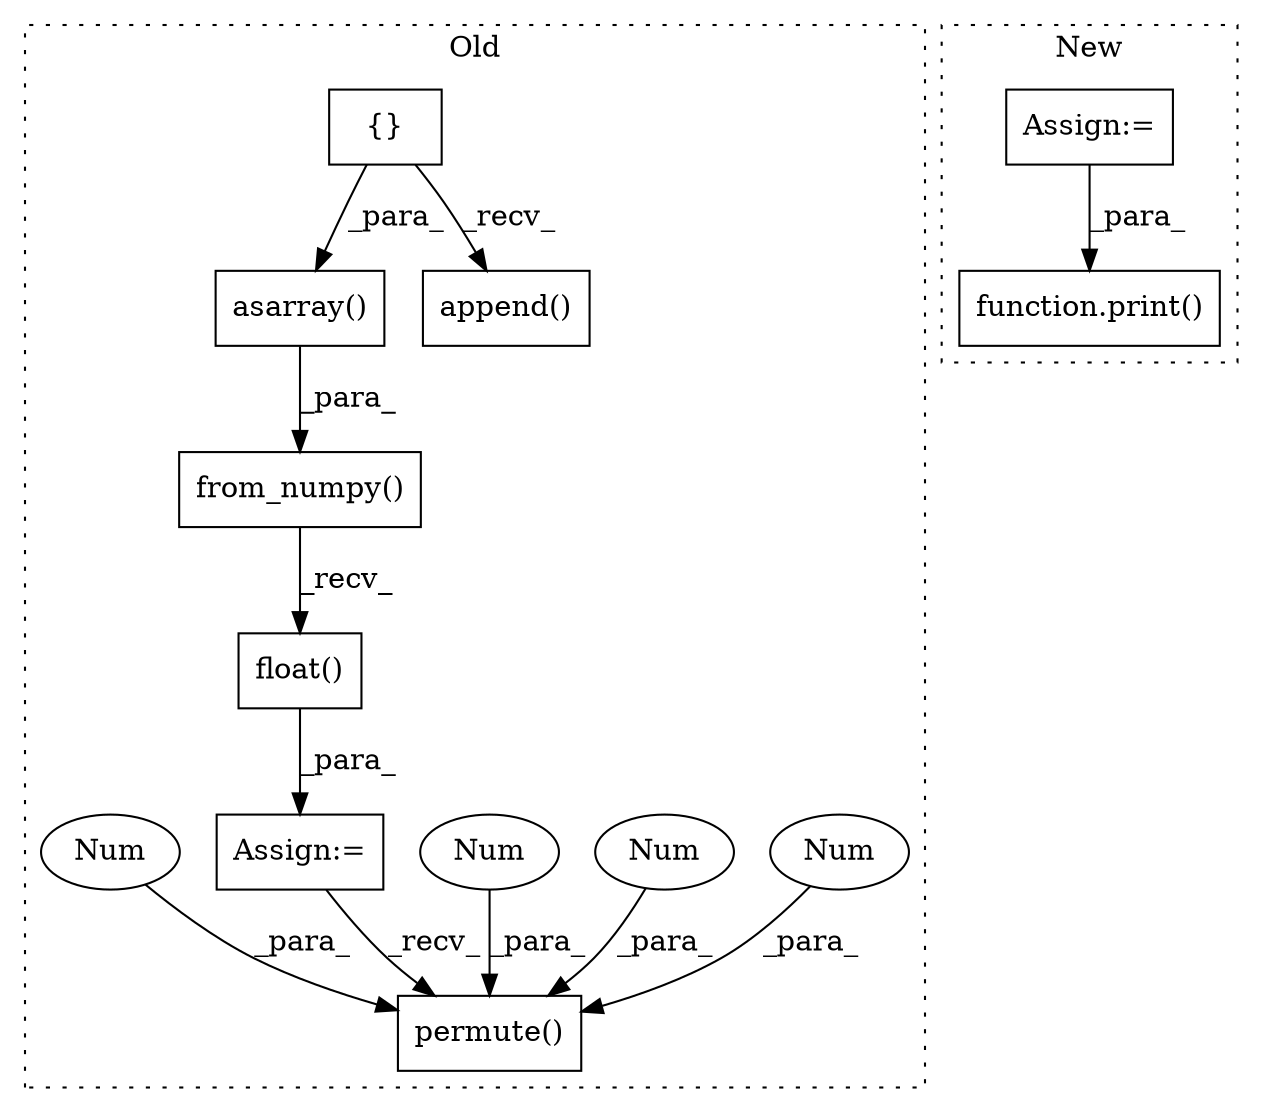 digraph G {
subgraph cluster0 {
1 [label="from_numpy()" a="75" s="5658,5701" l="17,1" shape="box"];
3 [label="Assign:=" a="68" s="5655" l="3" shape="box"];
4 [label="permute()" a="75" s="5741,5779" l="28,1" shape="box"];
5 [label="Num" a="76" s="5778" l="1" shape="ellipse"];
6 [label="Num" a="76" s="5775" l="1" shape="ellipse"];
7 [label="Num" a="76" s="5769" l="1" shape="ellipse"];
8 [label="float()" a="75" s="5658" l="52" shape="box"];
9 [label="{}" a="59" s="4958,4958" l="2,1" shape="box"];
10 [label="asarray()" a="75" s="5675,5700" l="11,1" shape="box"];
11 [label="append()" a="75" s="5595,5626" l="22,1" shape="box"];
12 [label="Num" a="76" s="5772" l="1" shape="ellipse"];
label = "Old";
style="dotted";
}
subgraph cluster1 {
2 [label="function.print()" a="75" s="4034,4079" l="6,1" shape="box"];
13 [label="Assign:=" a="68" s="3969" l="3" shape="box"];
label = "New";
style="dotted";
}
1 -> 8 [label="_recv_"];
3 -> 4 [label="_recv_"];
5 -> 4 [label="_para_"];
6 -> 4 [label="_para_"];
7 -> 4 [label="_para_"];
8 -> 3 [label="_para_"];
9 -> 10 [label="_para_"];
9 -> 11 [label="_recv_"];
10 -> 1 [label="_para_"];
12 -> 4 [label="_para_"];
13 -> 2 [label="_para_"];
}